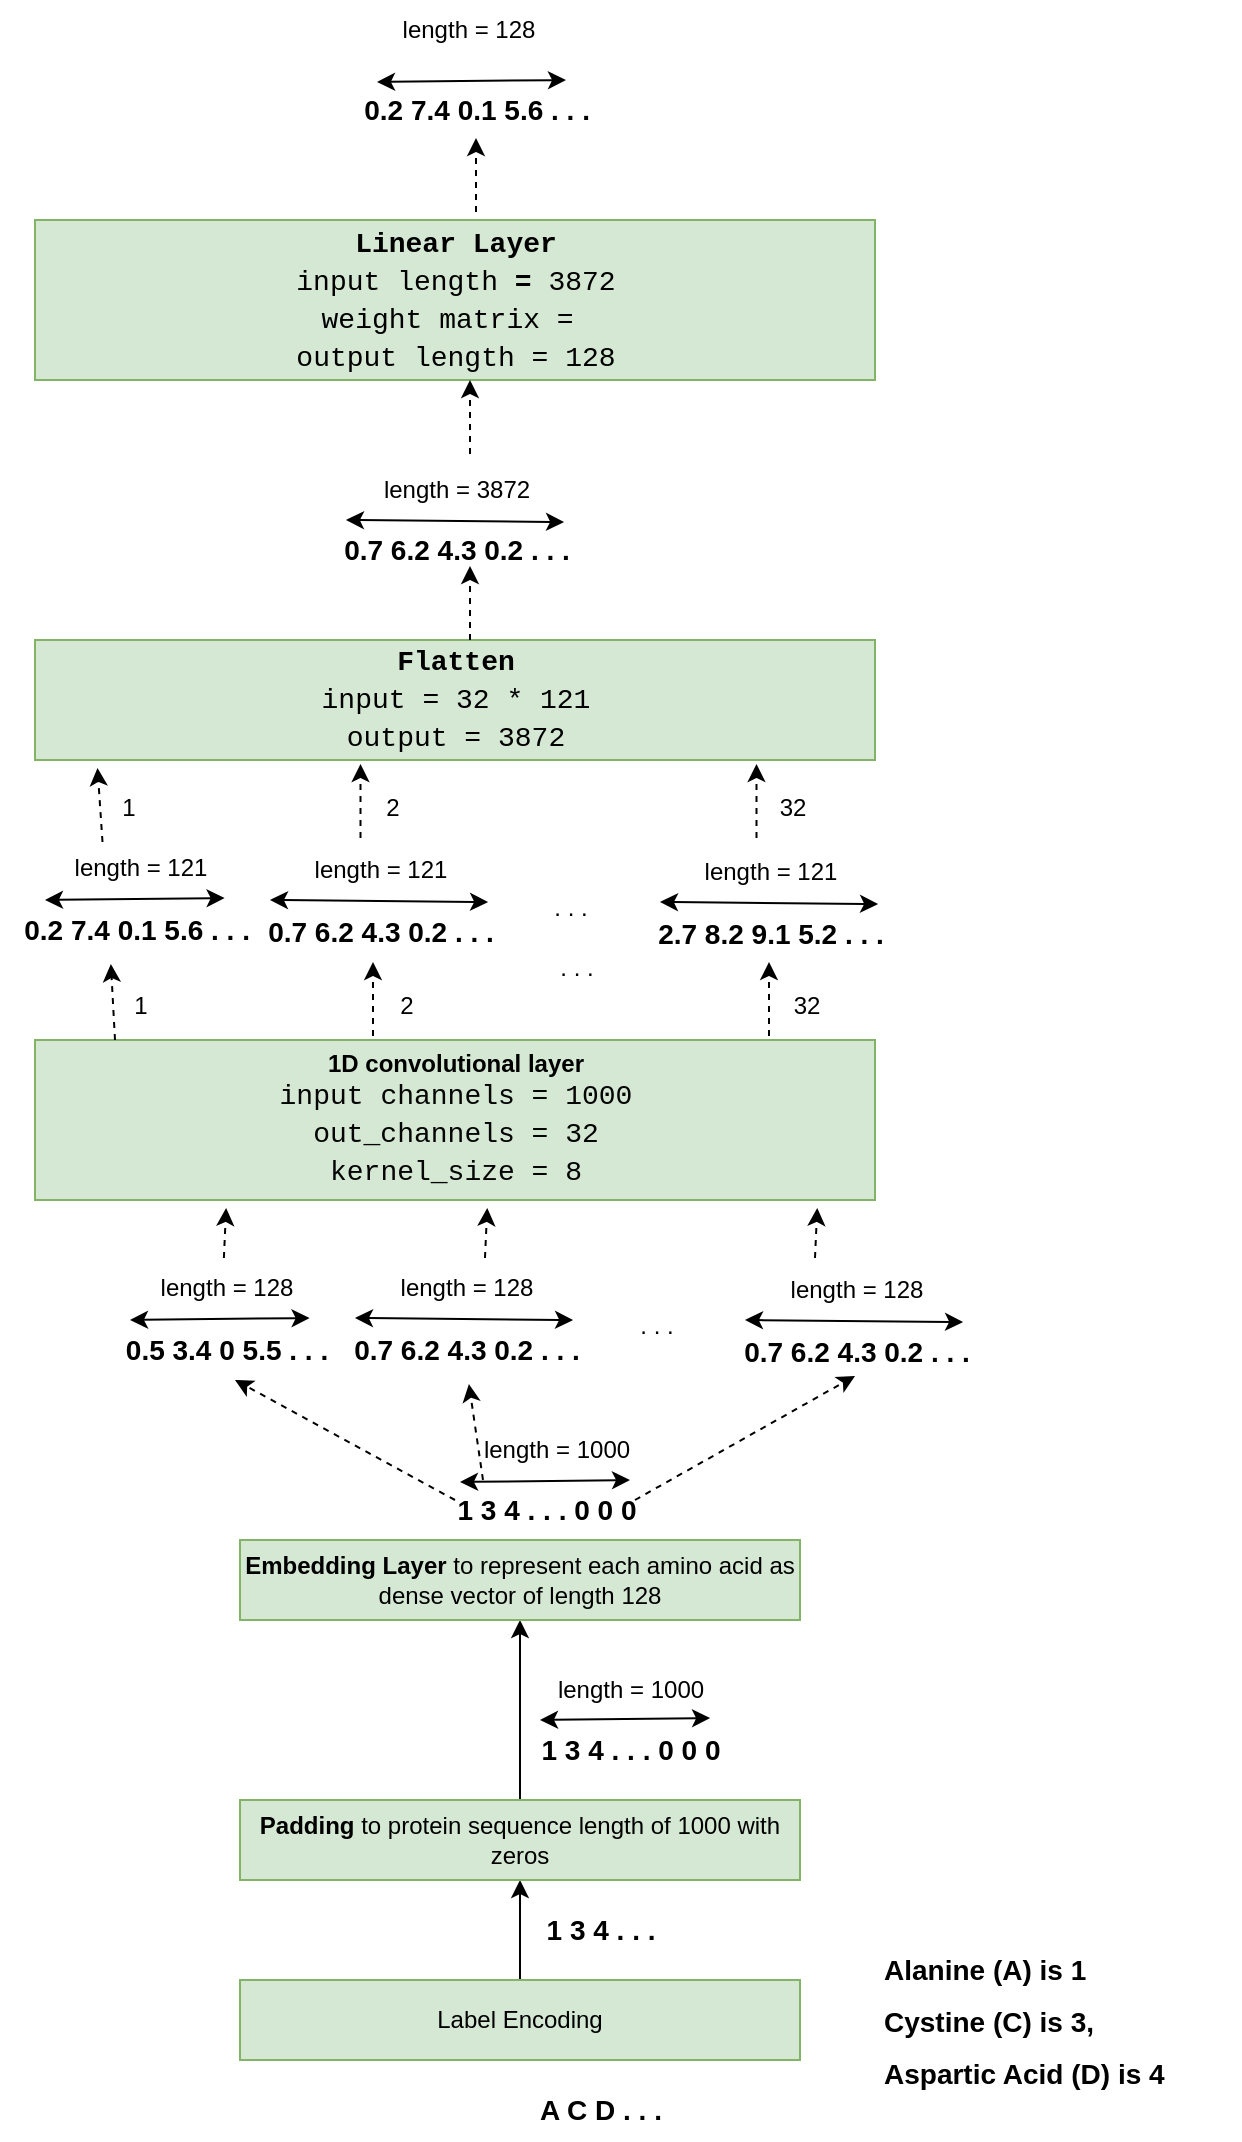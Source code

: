 <mxfile version="24.7.8">
  <diagram name="Page-1" id="SnX7uPhs9DzWcd9LeeyA">
    <mxGraphModel dx="880" dy="434" grid="1" gridSize="10" guides="1" tooltips="1" connect="1" arrows="1" fold="1" page="1" pageScale="1" pageWidth="827" pageHeight="1169" math="0" shadow="0">
      <root>
        <mxCell id="0" />
        <mxCell id="1" parent="0" />
        <mxCell id="YqaqUzx_TyqVY9UQARu3-9" style="edgeStyle=orthogonalEdgeStyle;rounded=0;orthogonalLoop=1;jettySize=auto;html=1;exitX=0.5;exitY=0;exitDx=0;exitDy=0;entryX=0.5;entryY=1;entryDx=0;entryDy=0;" parent="1" source="YqaqUzx_TyqVY9UQARu3-1" target="YqaqUzx_TyqVY9UQARu3-2" edge="1">
          <mxGeometry relative="1" as="geometry" />
        </mxCell>
        <mxCell id="YqaqUzx_TyqVY9UQARu3-1" value="Label Encoding" style="rounded=0;whiteSpace=wrap;html=1;fillColor=#d5e8d4;strokeColor=#82b366;" parent="1" vertex="1">
          <mxGeometry x="240" y="1070" width="280" height="40" as="geometry" />
        </mxCell>
        <mxCell id="OcDNsuJ5h-MP05Xmr6Iw-2" style="edgeStyle=orthogonalEdgeStyle;rounded=0;orthogonalLoop=1;jettySize=auto;html=1;exitX=0.5;exitY=0;exitDx=0;exitDy=0;entryX=0.5;entryY=1;entryDx=0;entryDy=0;" parent="1" source="YqaqUzx_TyqVY9UQARu3-2" target="YqaqUzx_TyqVY9UQARu3-10" edge="1">
          <mxGeometry relative="1" as="geometry" />
        </mxCell>
        <mxCell id="YqaqUzx_TyqVY9UQARu3-2" value="&lt;b&gt;Padding&lt;/b&gt; to protein sequence length of 1000 with zeros" style="rounded=0;whiteSpace=wrap;html=1;fillColor=#d5e8d4;strokeColor=#82b366;" parent="1" vertex="1">
          <mxGeometry x="240" y="980" width="280" height="40" as="geometry" />
        </mxCell>
        <mxCell id="YqaqUzx_TyqVY9UQARu3-4" value="A C D . . ." style="text;html=1;align=center;verticalAlign=middle;resizable=0;points=[];autosize=1;strokeColor=none;fillColor=none;fontSize=14;fontStyle=1" parent="1" vertex="1">
          <mxGeometry x="380" y="1120" width="80" height="30" as="geometry" />
        </mxCell>
        <mxCell id="YqaqUzx_TyqVY9UQARu3-5" value="&lt;h1 style=&quot;margin-top: 0px; font-size: 14px;&quot;&gt;&lt;font style=&quot;font-size: 14px;&quot;&gt;Alanine (A) is 1&lt;/font&gt;&lt;/h1&gt;&lt;h1 style=&quot;margin-top: 0px; font-size: 14px;&quot;&gt;&lt;font style=&quot;font-size: 14px;&quot;&gt;Cystine (C) is 3,&amp;nbsp;&lt;/font&gt;&lt;/h1&gt;&lt;h1 style=&quot;margin-top: 0px; font-size: 14px;&quot;&gt;&lt;font style=&quot;font-size: 14px;&quot;&gt;Aspartic Acid (D) is 4&amp;nbsp;&lt;/font&gt;&lt;br&gt;&lt;/h1&gt;" style="text;html=1;whiteSpace=wrap;overflow=hidden;rounded=0;" parent="1" vertex="1">
          <mxGeometry x="560" y="1050" width="180" height="90" as="geometry" />
        </mxCell>
        <mxCell id="YqaqUzx_TyqVY9UQARu3-6" value="1 3 4 . . ." style="text;html=1;align=center;verticalAlign=middle;resizable=0;points=[];autosize=1;strokeColor=none;fillColor=none;fontSize=14;fontStyle=1" parent="1" vertex="1">
          <mxGeometry x="380" y="1030" width="80" height="30" as="geometry" />
        </mxCell>
        <mxCell id="YqaqUzx_TyqVY9UQARu3-10" value="&lt;b&gt;Embedding Layer &lt;/b&gt;to represent each amino acid as dense vector of length 128" style="rounded=0;whiteSpace=wrap;html=1;fillColor=#d5e8d4;strokeColor=#82b366;" parent="1" vertex="1">
          <mxGeometry x="240" y="850" width="280" height="40" as="geometry" />
        </mxCell>
        <mxCell id="OcDNsuJ5h-MP05Xmr6Iw-3" value="1 3 4 . . . 0 0 0" style="text;html=1;align=center;verticalAlign=middle;resizable=0;points=[];autosize=1;strokeColor=none;fillColor=none;fontSize=14;fontStyle=1" parent="1" vertex="1">
          <mxGeometry x="380" y="940" width="110" height="30" as="geometry" />
        </mxCell>
        <mxCell id="OcDNsuJ5h-MP05Xmr6Iw-4" value="" style="endArrow=classic;startArrow=classic;html=1;rounded=0;entryX=0.864;entryY=-0.033;entryDx=0;entryDy=0;entryPerimeter=0;" parent="1" target="OcDNsuJ5h-MP05Xmr6Iw-3" edge="1">
          <mxGeometry width="50" height="50" relative="1" as="geometry">
            <mxPoint x="390" y="940" as="sourcePoint" />
            <mxPoint x="450" y="940" as="targetPoint" />
          </mxGeometry>
        </mxCell>
        <mxCell id="OcDNsuJ5h-MP05Xmr6Iw-6" value="length = 1000" style="text;html=1;align=center;verticalAlign=middle;resizable=0;points=[];autosize=1;strokeColor=none;fillColor=none;" parent="1" vertex="1">
          <mxGeometry x="385" y="910" width="100" height="30" as="geometry" />
        </mxCell>
        <mxCell id="OcDNsuJ5h-MP05Xmr6Iw-8" value="" style="endArrow=classic;html=1;rounded=0;dashed=1;" parent="1" edge="1">
          <mxGeometry width="50" height="50" relative="1" as="geometry">
            <mxPoint x="347.5" y="830" as="sourcePoint" />
            <mxPoint x="237.5" y="770" as="targetPoint" />
          </mxGeometry>
        </mxCell>
        <mxCell id="OcDNsuJ5h-MP05Xmr6Iw-9" value="1 3 4 . . . 0 0 0" style="text;html=1;align=center;verticalAlign=middle;resizable=0;points=[];autosize=1;strokeColor=none;fillColor=none;fontSize=14;fontStyle=1" parent="1" vertex="1">
          <mxGeometry x="337.5" y="820" width="110" height="30" as="geometry" />
        </mxCell>
        <mxCell id="OcDNsuJ5h-MP05Xmr6Iw-10" value="0.5 3.4 0 5.5 . . ." style="text;html=1;align=center;verticalAlign=middle;resizable=0;points=[];autosize=1;strokeColor=none;fillColor=none;fontSize=14;fontStyle=1" parent="1" vertex="1">
          <mxGeometry x="172.5" y="740" width="120" height="30" as="geometry" />
        </mxCell>
        <mxCell id="OcDNsuJ5h-MP05Xmr6Iw-11" value="length = 1000" style="text;html=1;align=center;verticalAlign=middle;resizable=0;points=[];autosize=1;strokeColor=none;fillColor=none;" parent="1" vertex="1">
          <mxGeometry x="347.5" y="790" width="100" height="30" as="geometry" />
        </mxCell>
        <mxCell id="OcDNsuJ5h-MP05Xmr6Iw-12" value="" style="endArrow=classic;startArrow=classic;html=1;rounded=0;entryX=0.864;entryY=-0.033;entryDx=0;entryDy=0;entryPerimeter=0;" parent="1" edge="1">
          <mxGeometry width="50" height="50" relative="1" as="geometry">
            <mxPoint x="350" y="821" as="sourcePoint" />
            <mxPoint x="435" y="820" as="targetPoint" />
          </mxGeometry>
        </mxCell>
        <mxCell id="OcDNsuJ5h-MP05Xmr6Iw-13" value="length = 128" style="text;html=1;align=center;verticalAlign=middle;resizable=0;points=[];autosize=1;strokeColor=none;fillColor=none;" parent="1" vertex="1">
          <mxGeometry x="187.5" y="709" width="90" height="30" as="geometry" />
        </mxCell>
        <mxCell id="OcDNsuJ5h-MP05Xmr6Iw-14" value="" style="endArrow=classic;startArrow=classic;html=1;rounded=0;entryX=0.97;entryY=1;entryDx=0;entryDy=0;entryPerimeter=0;" parent="1" target="OcDNsuJ5h-MP05Xmr6Iw-13" edge="1">
          <mxGeometry width="50" height="50" relative="1" as="geometry">
            <mxPoint x="185" y="740" as="sourcePoint" />
            <mxPoint x="270" y="739" as="targetPoint" />
          </mxGeometry>
        </mxCell>
        <mxCell id="OcDNsuJ5h-MP05Xmr6Iw-15" value="" style="endArrow=classic;html=1;rounded=0;dashed=1;entryX=0.514;entryY=1.067;entryDx=0;entryDy=0;entryPerimeter=0;" parent="1" target="OcDNsuJ5h-MP05Xmr6Iw-16" edge="1">
          <mxGeometry width="50" height="50" relative="1" as="geometry">
            <mxPoint x="361.5" y="820" as="sourcePoint" />
            <mxPoint x="353.5" y="780" as="targetPoint" />
          </mxGeometry>
        </mxCell>
        <mxCell id="OcDNsuJ5h-MP05Xmr6Iw-16" value="0.7 6.2 4.3 0.2 . . ." style="text;html=1;align=center;verticalAlign=middle;resizable=0;points=[];autosize=1;strokeColor=none;fillColor=none;fontSize=14;fontStyle=1" parent="1" vertex="1">
          <mxGeometry x="282.5" y="740" width="140" height="30" as="geometry" />
        </mxCell>
        <mxCell id="OcDNsuJ5h-MP05Xmr6Iw-17" value="length = 128" style="text;html=1;align=center;verticalAlign=middle;resizable=0;points=[];autosize=1;strokeColor=none;fillColor=none;" parent="1" vertex="1">
          <mxGeometry x="307.5" y="709" width="90" height="30" as="geometry" />
        </mxCell>
        <mxCell id="OcDNsuJ5h-MP05Xmr6Iw-18" value="" style="endArrow=classic;startArrow=classic;html=1;rounded=0;entryX=0.886;entryY=0;entryDx=0;entryDy=0;entryPerimeter=0;" parent="1" target="OcDNsuJ5h-MP05Xmr6Iw-16" edge="1">
          <mxGeometry width="50" height="50" relative="1" as="geometry">
            <mxPoint x="297.5" y="739" as="sourcePoint" />
            <mxPoint x="390" y="739" as="targetPoint" />
          </mxGeometry>
        </mxCell>
        <mxCell id="OcDNsuJ5h-MP05Xmr6Iw-19" value=". . ." style="text;html=1;align=center;verticalAlign=middle;resizable=0;points=[];autosize=1;strokeColor=none;fillColor=none;" parent="1" vertex="1">
          <mxGeometry x="427.5" y="728" width="40" height="30" as="geometry" />
        </mxCell>
        <mxCell id="OcDNsuJ5h-MP05Xmr6Iw-20" value="0.7 6.2 4.3 0.2 . . ." style="text;html=1;align=center;verticalAlign=middle;resizable=0;points=[];autosize=1;strokeColor=none;fillColor=none;fontSize=14;fontStyle=1" parent="1" vertex="1">
          <mxGeometry x="477.5" y="741" width="140" height="30" as="geometry" />
        </mxCell>
        <mxCell id="OcDNsuJ5h-MP05Xmr6Iw-21" value="length = 128" style="text;html=1;align=center;verticalAlign=middle;resizable=0;points=[];autosize=1;strokeColor=none;fillColor=none;" parent="1" vertex="1">
          <mxGeometry x="502.5" y="710" width="90" height="30" as="geometry" />
        </mxCell>
        <mxCell id="OcDNsuJ5h-MP05Xmr6Iw-22" value="" style="endArrow=classic;startArrow=classic;html=1;rounded=0;entryX=0.886;entryY=0;entryDx=0;entryDy=0;entryPerimeter=0;" parent="1" target="OcDNsuJ5h-MP05Xmr6Iw-20" edge="1">
          <mxGeometry width="50" height="50" relative="1" as="geometry">
            <mxPoint x="492.5" y="740" as="sourcePoint" />
            <mxPoint x="585" y="740" as="targetPoint" />
          </mxGeometry>
        </mxCell>
        <mxCell id="OcDNsuJ5h-MP05Xmr6Iw-23" value="" style="endArrow=classic;html=1;rounded=0;dashed=1;entryX=0.5;entryY=0.9;entryDx=0;entryDy=0;entryPerimeter=0;" parent="1" target="OcDNsuJ5h-MP05Xmr6Iw-20" edge="1">
          <mxGeometry width="50" height="50" relative="1" as="geometry">
            <mxPoint x="437.5" y="830" as="sourcePoint" />
            <mxPoint x="427.5" y="780.5" as="targetPoint" />
          </mxGeometry>
        </mxCell>
        <mxCell id="OcDNsuJ5h-MP05Xmr6Iw-25" value="&lt;b&gt;1D convolutional layer&lt;/b&gt;&lt;div&gt;&lt;div style=&quot;font-family: Consolas, &amp;quot;Courier New&amp;quot;, monospace; font-size: 14px; line-height: 19px; white-space: pre;&quot;&gt;&lt;font color=&quot;#050505&quot;&gt;input channels = 1000&lt;/font&gt;&lt;/div&gt;&lt;div style=&quot;font-family: Consolas, &amp;quot;Courier New&amp;quot;, monospace; font-size: 14px; line-height: 19px; white-space: pre;&quot;&gt;&lt;font color=&quot;#050505&quot;&gt;out_channels = 32&lt;/font&gt;&lt;/div&gt;&lt;div style=&quot;font-family: Consolas, &amp;quot;Courier New&amp;quot;, monospace; font-size: 14px; line-height: 19px; white-space: pre;&quot;&gt;&lt;font color=&quot;#050505&quot;&gt;kernel_size = 8&lt;/font&gt;&lt;/div&gt;&lt;/div&gt;" style="rounded=0;whiteSpace=wrap;html=1;fillColor=#d5e8d4;strokeColor=#82b366;" parent="1" vertex="1">
          <mxGeometry x="137.5" y="600" width="420" height="80" as="geometry" />
        </mxCell>
        <mxCell id="OcDNsuJ5h-MP05Xmr6Iw-26" value="" style="endArrow=classic;html=1;rounded=0;dashed=1;entryX=0.508;entryY=1.1;entryDx=0;entryDy=0;entryPerimeter=0;exitX=0.611;exitY=0;exitDx=0;exitDy=0;exitPerimeter=0;" parent="1" source="OcDNsuJ5h-MP05Xmr6Iw-17" edge="1">
          <mxGeometry width="50" height="50" relative="1" as="geometry">
            <mxPoint x="371.5" y="741" as="sourcePoint" />
            <mxPoint x="363.62" y="684" as="targetPoint" />
          </mxGeometry>
        </mxCell>
        <mxCell id="OcDNsuJ5h-MP05Xmr6Iw-27" value="" style="endArrow=classic;html=1;rounded=0;dashed=1;entryX=0.508;entryY=1.1;entryDx=0;entryDy=0;entryPerimeter=0;exitX=0.611;exitY=0;exitDx=0;exitDy=0;exitPerimeter=0;" parent="1" edge="1">
          <mxGeometry width="50" height="50" relative="1" as="geometry">
            <mxPoint x="231.94" y="709" as="sourcePoint" />
            <mxPoint x="233.06" y="684" as="targetPoint" />
          </mxGeometry>
        </mxCell>
        <mxCell id="OcDNsuJ5h-MP05Xmr6Iw-28" value="" style="endArrow=classic;html=1;rounded=0;dashed=1;entryX=0.508;entryY=1.1;entryDx=0;entryDy=0;entryPerimeter=0;exitX=0.611;exitY=0;exitDx=0;exitDy=0;exitPerimeter=0;" parent="1" edge="1">
          <mxGeometry width="50" height="50" relative="1" as="geometry">
            <mxPoint x="527.5" y="709" as="sourcePoint" />
            <mxPoint x="528.62" y="684" as="targetPoint" />
          </mxGeometry>
        </mxCell>
        <mxCell id="OcDNsuJ5h-MP05Xmr6Iw-29" value="0.2 7.4 0.1 5.6 . . .&amp;nbsp;" style="text;html=1;align=center;verticalAlign=middle;resizable=0;points=[];autosize=1;strokeColor=none;fillColor=none;fontSize=14;fontStyle=1" parent="1" vertex="1">
          <mxGeometry x="120" y="530" width="140" height="30" as="geometry" />
        </mxCell>
        <mxCell id="OcDNsuJ5h-MP05Xmr6Iw-30" value="length = 121" style="text;html=1;align=center;verticalAlign=middle;resizable=0;points=[];autosize=1;strokeColor=none;fillColor=none;" parent="1" vertex="1">
          <mxGeometry x="145" y="499" width="90" height="30" as="geometry" />
        </mxCell>
        <mxCell id="OcDNsuJ5h-MP05Xmr6Iw-31" value="" style="endArrow=classic;startArrow=classic;html=1;rounded=0;entryX=0.97;entryY=1;entryDx=0;entryDy=0;entryPerimeter=0;" parent="1" target="OcDNsuJ5h-MP05Xmr6Iw-30" edge="1">
          <mxGeometry width="50" height="50" relative="1" as="geometry">
            <mxPoint x="142.5" y="530" as="sourcePoint" />
            <mxPoint x="227.5" y="529" as="targetPoint" />
          </mxGeometry>
        </mxCell>
        <mxCell id="OcDNsuJ5h-MP05Xmr6Iw-32" value="0.7 6.2 4.3 0.2 . . ." style="text;html=1;align=center;verticalAlign=middle;resizable=0;points=[];autosize=1;strokeColor=none;fillColor=none;fontSize=14;fontStyle=1" parent="1" vertex="1">
          <mxGeometry x="240" y="531" width="140" height="30" as="geometry" />
        </mxCell>
        <mxCell id="OcDNsuJ5h-MP05Xmr6Iw-33" value="length = 121" style="text;html=1;align=center;verticalAlign=middle;resizable=0;points=[];autosize=1;strokeColor=none;fillColor=none;" parent="1" vertex="1">
          <mxGeometry x="265" y="500" width="90" height="30" as="geometry" />
        </mxCell>
        <mxCell id="OcDNsuJ5h-MP05Xmr6Iw-34" value="" style="endArrow=classic;startArrow=classic;html=1;rounded=0;entryX=0.886;entryY=0;entryDx=0;entryDy=0;entryPerimeter=0;" parent="1" target="OcDNsuJ5h-MP05Xmr6Iw-32" edge="1">
          <mxGeometry width="50" height="50" relative="1" as="geometry">
            <mxPoint x="255" y="530" as="sourcePoint" />
            <mxPoint x="347.5" y="530" as="targetPoint" />
          </mxGeometry>
        </mxCell>
        <mxCell id="OcDNsuJ5h-MP05Xmr6Iw-35" value=". . ." style="text;html=1;align=center;verticalAlign=middle;resizable=0;points=[];autosize=1;strokeColor=none;fillColor=none;" parent="1" vertex="1">
          <mxGeometry x="385" y="519" width="40" height="30" as="geometry" />
        </mxCell>
        <mxCell id="OcDNsuJ5h-MP05Xmr6Iw-36" value="2.7 8.2 9.1 5.2 . . ." style="text;html=1;align=center;verticalAlign=middle;resizable=0;points=[];autosize=1;strokeColor=none;fillColor=none;fontSize=14;fontStyle=1" parent="1" vertex="1">
          <mxGeometry x="435" y="532" width="140" height="30" as="geometry" />
        </mxCell>
        <mxCell id="OcDNsuJ5h-MP05Xmr6Iw-37" value="length = 121" style="text;html=1;align=center;verticalAlign=middle;resizable=0;points=[];autosize=1;strokeColor=none;fillColor=none;" parent="1" vertex="1">
          <mxGeometry x="460" y="501" width="90" height="30" as="geometry" />
        </mxCell>
        <mxCell id="OcDNsuJ5h-MP05Xmr6Iw-38" value="" style="endArrow=classic;startArrow=classic;html=1;rounded=0;entryX=0.886;entryY=0;entryDx=0;entryDy=0;entryPerimeter=0;" parent="1" target="OcDNsuJ5h-MP05Xmr6Iw-36" edge="1">
          <mxGeometry width="50" height="50" relative="1" as="geometry">
            <mxPoint x="450" y="531" as="sourcePoint" />
            <mxPoint x="542.5" y="531" as="targetPoint" />
          </mxGeometry>
        </mxCell>
        <mxCell id="OcDNsuJ5h-MP05Xmr6Iw-41" value="" style="endArrow=classic;html=1;rounded=0;dashed=1;entryX=0.396;entryY=1.067;entryDx=0;entryDy=0;entryPerimeter=0;exitX=0.611;exitY=0;exitDx=0;exitDy=0;exitPerimeter=0;" parent="1" target="OcDNsuJ5h-MP05Xmr6Iw-29" edge="1">
          <mxGeometry width="50" height="50" relative="1" as="geometry">
            <mxPoint x="177.5" y="600" as="sourcePoint" />
            <mxPoint x="178.62" y="575" as="targetPoint" />
          </mxGeometry>
        </mxCell>
        <mxCell id="OcDNsuJ5h-MP05Xmr6Iw-42" value="" style="endArrow=classic;html=1;rounded=0;dashed=1;entryX=0.396;entryY=1.067;entryDx=0;entryDy=0;entryPerimeter=0;exitX=0.611;exitY=0;exitDx=0;exitDy=0;exitPerimeter=0;" parent="1" edge="1">
          <mxGeometry width="50" height="50" relative="1" as="geometry">
            <mxPoint x="306.5" y="598" as="sourcePoint" />
            <mxPoint x="306.5" y="561" as="targetPoint" />
          </mxGeometry>
        </mxCell>
        <mxCell id="OcDNsuJ5h-MP05Xmr6Iw-43" value="" style="endArrow=classic;html=1;rounded=0;dashed=1;entryX=0.396;entryY=1.067;entryDx=0;entryDy=0;entryPerimeter=0;exitX=0.611;exitY=0;exitDx=0;exitDy=0;exitPerimeter=0;" parent="1" edge="1">
          <mxGeometry width="50" height="50" relative="1" as="geometry">
            <mxPoint x="504.5" y="598" as="sourcePoint" />
            <mxPoint x="504.5" y="561" as="targetPoint" />
          </mxGeometry>
        </mxCell>
        <mxCell id="OcDNsuJ5h-MP05Xmr6Iw-44" value=". . ." style="text;html=1;align=center;verticalAlign=middle;resizable=0;points=[];autosize=1;strokeColor=none;fillColor=none;" parent="1" vertex="1">
          <mxGeometry x="387.5" y="549" width="40" height="30" as="geometry" />
        </mxCell>
        <mxCell id="OcDNsuJ5h-MP05Xmr6Iw-45" value="1" style="text;html=1;align=center;verticalAlign=middle;resizable=0;points=[];autosize=1;strokeColor=none;fillColor=none;" parent="1" vertex="1">
          <mxGeometry x="175" y="568" width="30" height="30" as="geometry" />
        </mxCell>
        <mxCell id="OcDNsuJ5h-MP05Xmr6Iw-46" value="2" style="text;html=1;align=center;verticalAlign=middle;resizable=0;points=[];autosize=1;strokeColor=none;fillColor=none;" parent="1" vertex="1">
          <mxGeometry x="307.5" y="568" width="30" height="30" as="geometry" />
        </mxCell>
        <mxCell id="OcDNsuJ5h-MP05Xmr6Iw-47" value="32" style="text;html=1;align=center;verticalAlign=middle;resizable=0;points=[];autosize=1;strokeColor=none;fillColor=none;" parent="1" vertex="1">
          <mxGeometry x="502.5" y="568" width="40" height="30" as="geometry" />
        </mxCell>
        <mxCell id="5V7Ie1j8SD-dPSGs372d-1" value="&lt;div&gt;&lt;div style=&quot;font-family: Consolas, &amp;quot;Courier New&amp;quot;, monospace; font-size: 14px; line-height: 19px; white-space: pre;&quot;&gt;&lt;b&gt;&lt;br&gt;&lt;/b&gt;&lt;/div&gt;&lt;div style=&quot;font-family: Consolas, &amp;quot;Courier New&amp;quot;, monospace; font-size: 14px; line-height: 19px; white-space: pre;&quot;&gt;&lt;b&gt;Linear Layer&lt;/b&gt;&lt;/div&gt;&lt;/div&gt;&lt;div style=&quot;font-family: Consolas, &amp;quot;Courier New&amp;quot;, monospace; font-size: 14px; line-height: 19px; white-space: pre;&quot;&gt;input&lt;b&gt; &lt;/b&gt;length&lt;b&gt; =&lt;/b&gt; 3872&lt;/div&gt;&lt;div style=&quot;font-family: Consolas, &amp;quot;Courier New&amp;quot;, monospace; font-size: 14px; line-height: 19px; white-space: pre;&quot;&gt;weight matrix = &lt;/div&gt;&lt;div style=&quot;font-family: Consolas, &amp;quot;Courier New&amp;quot;, monospace; font-size: 14px; line-height: 19px; white-space: pre;&quot;&gt;output length = 128&lt;/div&gt;&lt;div style=&quot;font-family: Consolas, &amp;quot;Courier New&amp;quot;, monospace; font-size: 14px; line-height: 19px; white-space: pre;&quot;&gt;&lt;br&gt;&lt;/div&gt;" style="rounded=0;whiteSpace=wrap;html=1;fillColor=#d5e8d4;strokeColor=#82b366;" parent="1" vertex="1">
          <mxGeometry x="137.5" y="190" width="420" height="80" as="geometry" />
        </mxCell>
        <mxCell id="5V7Ie1j8SD-dPSGs372d-2" value="" style="endArrow=classic;html=1;rounded=0;dashed=1;entryX=0.396;entryY=1.067;entryDx=0;entryDy=0;entryPerimeter=0;exitX=0.611;exitY=0;exitDx=0;exitDy=0;exitPerimeter=0;" parent="1" edge="1">
          <mxGeometry width="50" height="50" relative="1" as="geometry">
            <mxPoint x="171.25" y="501" as="sourcePoint" />
            <mxPoint x="168.75" y="464" as="targetPoint" />
          </mxGeometry>
        </mxCell>
        <mxCell id="5V7Ie1j8SD-dPSGs372d-3" value="" style="endArrow=classic;html=1;rounded=0;dashed=1;entryX=0.396;entryY=1.067;entryDx=0;entryDy=0;entryPerimeter=0;exitX=0.611;exitY=0;exitDx=0;exitDy=0;exitPerimeter=0;" parent="1" edge="1">
          <mxGeometry width="50" height="50" relative="1" as="geometry">
            <mxPoint x="300.25" y="499" as="sourcePoint" />
            <mxPoint x="300.25" y="462" as="targetPoint" />
          </mxGeometry>
        </mxCell>
        <mxCell id="5V7Ie1j8SD-dPSGs372d-4" value="" style="endArrow=classic;html=1;rounded=0;dashed=1;entryX=0.396;entryY=1.067;entryDx=0;entryDy=0;entryPerimeter=0;exitX=0.611;exitY=0;exitDx=0;exitDy=0;exitPerimeter=0;" parent="1" edge="1">
          <mxGeometry width="50" height="50" relative="1" as="geometry">
            <mxPoint x="498.25" y="499" as="sourcePoint" />
            <mxPoint x="498.25" y="462" as="targetPoint" />
          </mxGeometry>
        </mxCell>
        <mxCell id="5V7Ie1j8SD-dPSGs372d-5" value="1" style="text;html=1;align=center;verticalAlign=middle;resizable=0;points=[];autosize=1;strokeColor=none;fillColor=none;" parent="1" vertex="1">
          <mxGeometry x="168.75" y="469" width="30" height="30" as="geometry" />
        </mxCell>
        <mxCell id="5V7Ie1j8SD-dPSGs372d-6" value="2" style="text;html=1;align=center;verticalAlign=middle;resizable=0;points=[];autosize=1;strokeColor=none;fillColor=none;" parent="1" vertex="1">
          <mxGeometry x="301.25" y="469" width="30" height="30" as="geometry" />
        </mxCell>
        <mxCell id="5V7Ie1j8SD-dPSGs372d-7" value="32" style="text;html=1;align=center;verticalAlign=middle;resizable=0;points=[];autosize=1;strokeColor=none;fillColor=none;" parent="1" vertex="1">
          <mxGeometry x="496.25" y="469" width="40" height="30" as="geometry" />
        </mxCell>
        <mxCell id="5V7Ie1j8SD-dPSGs372d-10" value="" style="endArrow=classic;html=1;rounded=0;dashed=1;entryX=0.396;entryY=1.067;entryDx=0;entryDy=0;entryPerimeter=0;exitX=0.611;exitY=0;exitDx=0;exitDy=0;exitPerimeter=0;" parent="1" edge="1">
          <mxGeometry width="50" height="50" relative="1" as="geometry">
            <mxPoint x="358" y="186" as="sourcePoint" />
            <mxPoint x="358" y="149" as="targetPoint" />
          </mxGeometry>
        </mxCell>
        <mxCell id="5V7Ie1j8SD-dPSGs372d-11" value="0.2 7.4 0.1 5.6 . . .&amp;nbsp;" style="text;html=1;align=center;verticalAlign=middle;resizable=0;points=[];autosize=1;strokeColor=none;fillColor=none;fontSize=14;fontStyle=1" parent="1" vertex="1">
          <mxGeometry x="290" y="120" width="140" height="30" as="geometry" />
        </mxCell>
        <mxCell id="5V7Ie1j8SD-dPSGs372d-12" value="length = 128" style="text;html=1;align=center;verticalAlign=middle;resizable=0;points=[];autosize=1;strokeColor=none;fillColor=none;" parent="1" vertex="1">
          <mxGeometry x="308.5" y="80" width="90" height="30" as="geometry" />
        </mxCell>
        <mxCell id="5V7Ie1j8SD-dPSGs372d-13" value="" style="endArrow=classic;startArrow=classic;html=1;rounded=0;entryX=0.97;entryY=1;entryDx=0;entryDy=0;entryPerimeter=0;" parent="1" edge="1">
          <mxGeometry width="50" height="50" relative="1" as="geometry">
            <mxPoint x="308.5" y="121" as="sourcePoint" />
            <mxPoint x="403" y="120" as="targetPoint" />
          </mxGeometry>
        </mxCell>
        <mxCell id="1jZxBR7DHIPsqSfAefb3-1" value="&lt;div&gt;&lt;div style=&quot;font-family: Consolas, &amp;quot;Courier New&amp;quot;, monospace; font-size: 14px; line-height: 19px; white-space: pre;&quot;&gt;&lt;b&gt;Flatten&lt;/b&gt;&lt;/div&gt;&lt;/div&gt;&lt;div style=&quot;font-family: Consolas, &amp;quot;Courier New&amp;quot;, monospace; font-size: 14px; line-height: 19px; white-space: pre;&quot;&gt;input = 32 * 121&lt;/div&gt;&lt;div style=&quot;font-family: Consolas, &amp;quot;Courier New&amp;quot;, monospace; font-size: 14px; line-height: 19px; white-space: pre;&quot;&gt;output = 3872&lt;/div&gt;" style="rounded=0;whiteSpace=wrap;html=1;fillColor=#d5e8d4;strokeColor=#82b366;" vertex="1" parent="1">
          <mxGeometry x="137.5" y="400" width="420" height="60" as="geometry" />
        </mxCell>
        <mxCell id="1jZxBR7DHIPsqSfAefb3-2" value="0.7 6.2 4.3 0.2 . . ." style="text;html=1;align=center;verticalAlign=middle;resizable=0;points=[];autosize=1;strokeColor=none;fillColor=none;fontSize=14;fontStyle=1" vertex="1" parent="1">
          <mxGeometry x="277.98" y="340" width="140" height="30" as="geometry" />
        </mxCell>
        <mxCell id="1jZxBR7DHIPsqSfAefb3-3" value="length = 3872" style="text;html=1;align=center;verticalAlign=middle;resizable=0;points=[];autosize=1;strokeColor=none;fillColor=none;" vertex="1" parent="1">
          <mxGeometry x="297.98" y="310" width="100" height="30" as="geometry" />
        </mxCell>
        <mxCell id="1jZxBR7DHIPsqSfAefb3-4" value="" style="endArrow=classic;startArrow=classic;html=1;rounded=0;entryX=0.886;entryY=0;entryDx=0;entryDy=0;entryPerimeter=0;" edge="1" parent="1">
          <mxGeometry width="50" height="50" relative="1" as="geometry">
            <mxPoint x="292.98" y="340" as="sourcePoint" />
            <mxPoint x="402.02" y="341" as="targetPoint" />
          </mxGeometry>
        </mxCell>
        <mxCell id="1jZxBR7DHIPsqSfAefb3-5" value="" style="endArrow=classic;html=1;rounded=0;dashed=1;entryX=0.396;entryY=1.067;entryDx=0;entryDy=0;entryPerimeter=0;exitX=0.611;exitY=0;exitDx=0;exitDy=0;exitPerimeter=0;" edge="1" parent="1">
          <mxGeometry width="50" height="50" relative="1" as="geometry">
            <mxPoint x="355" y="307" as="sourcePoint" />
            <mxPoint x="355" y="270" as="targetPoint" />
          </mxGeometry>
        </mxCell>
        <mxCell id="1jZxBR7DHIPsqSfAefb3-6" value="" style="endArrow=classic;html=1;rounded=0;dashed=1;entryX=0.396;entryY=1.067;entryDx=0;entryDy=0;entryPerimeter=0;exitX=0.611;exitY=0;exitDx=0;exitDy=0;exitPerimeter=0;" edge="1" parent="1">
          <mxGeometry width="50" height="50" relative="1" as="geometry">
            <mxPoint x="355" y="400" as="sourcePoint" />
            <mxPoint x="355" y="363" as="targetPoint" />
          </mxGeometry>
        </mxCell>
      </root>
    </mxGraphModel>
  </diagram>
</mxfile>
